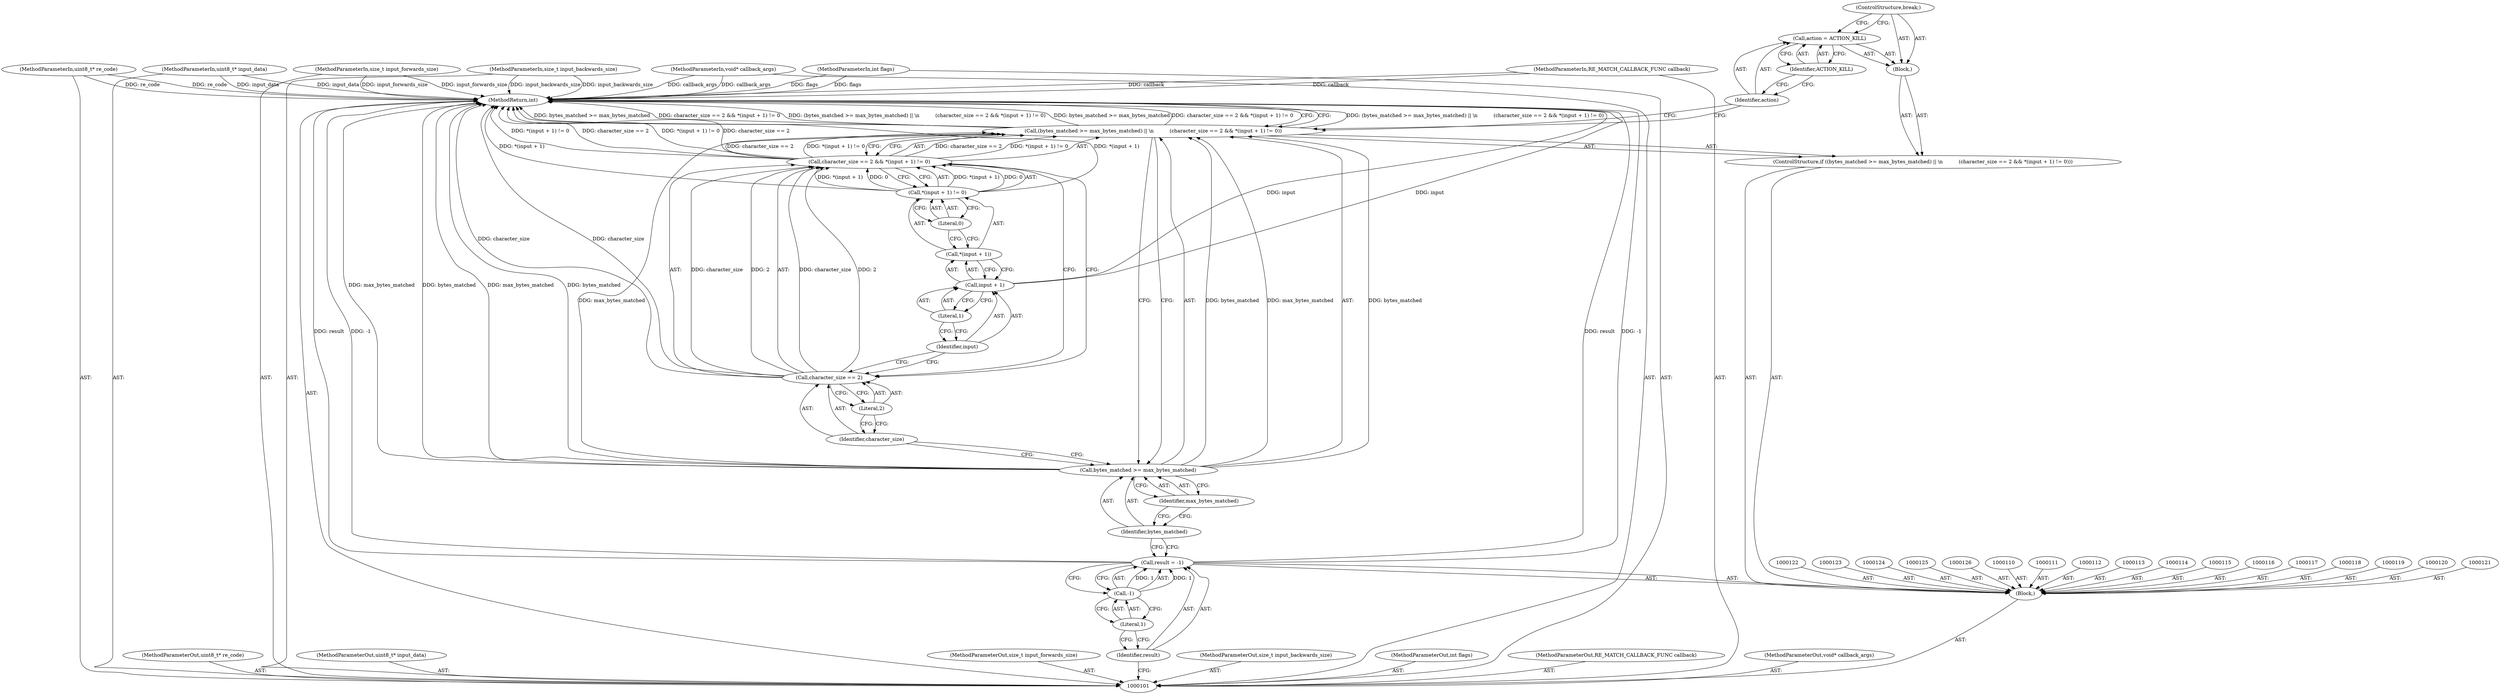 digraph "0_yara_83d799804648c2a0895d40a19835d9b757c6fa4e_0" {
"1000151" [label="(MethodReturn,int)"];
"1000102" [label="(MethodParameterIn,uint8_t* re_code)"];
"1000273" [label="(MethodParameterOut,uint8_t* re_code)"];
"1000129" [label="(Call,-1)"];
"1000130" [label="(Literal,1)"];
"1000127" [label="(Call,result = -1)"];
"1000128" [label="(Identifier,result)"];
"1000103" [label="(MethodParameterIn,uint8_t* input_data)"];
"1000274" [label="(MethodParameterOut,uint8_t* input_data)"];
"1000132" [label="(Call,(bytes_matched >= max_bytes_matched) || \\n          (character_size == 2 && *(input + 1) != 0))"];
"1000133" [label="(Call,bytes_matched >= max_bytes_matched)"];
"1000134" [label="(Identifier,bytes_matched)"];
"1000135" [label="(Identifier,max_bytes_matched)"];
"1000131" [label="(ControlStructure,if ((bytes_matched >= max_bytes_matched) || \\n          (character_size == 2 && *(input + 1) != 0)))"];
"1000136" [label="(Call,character_size == 2 && *(input + 1) != 0)"];
"1000137" [label="(Call,character_size == 2)"];
"1000138" [label="(Identifier,character_size)"];
"1000139" [label="(Literal,2)"];
"1000140" [label="(Call,*(input + 1) != 0)"];
"1000141" [label="(Call,*(input + 1))"];
"1000142" [label="(Call,input + 1)"];
"1000143" [label="(Identifier,input)"];
"1000144" [label="(Literal,1)"];
"1000145" [label="(Literal,0)"];
"1000146" [label="(Block,)"];
"1000149" [label="(Identifier,ACTION_KILL)"];
"1000147" [label="(Call,action = ACTION_KILL)"];
"1000148" [label="(Identifier,action)"];
"1000104" [label="(MethodParameterIn,size_t input_forwards_size)"];
"1000275" [label="(MethodParameterOut,size_t input_forwards_size)"];
"1000150" [label="(ControlStructure,break;)"];
"1000105" [label="(MethodParameterIn,size_t input_backwards_size)"];
"1000276" [label="(MethodParameterOut,size_t input_backwards_size)"];
"1000106" [label="(MethodParameterIn,int flags)"];
"1000277" [label="(MethodParameterOut,int flags)"];
"1000107" [label="(MethodParameterIn,RE_MATCH_CALLBACK_FUNC callback)"];
"1000278" [label="(MethodParameterOut,RE_MATCH_CALLBACK_FUNC callback)"];
"1000108" [label="(MethodParameterIn,void* callback_args)"];
"1000279" [label="(MethodParameterOut,void* callback_args)"];
"1000109" [label="(Block,)"];
"1000151" -> "1000101"  [label="AST: "];
"1000151" -> "1000132"  [label="CFG: "];
"1000108" -> "1000151"  [label="DDG: callback_args"];
"1000107" -> "1000151"  [label="DDG: callback"];
"1000104" -> "1000151"  [label="DDG: input_forwards_size"];
"1000105" -> "1000151"  [label="DDG: input_backwards_size"];
"1000136" -> "1000151"  [label="DDG: *(input + 1) != 0"];
"1000136" -> "1000151"  [label="DDG: character_size == 2"];
"1000133" -> "1000151"  [label="DDG: max_bytes_matched"];
"1000133" -> "1000151"  [label="DDG: bytes_matched"];
"1000132" -> "1000151"  [label="DDG: (bytes_matched >= max_bytes_matched) || \\n          (character_size == 2 && *(input + 1) != 0)"];
"1000132" -> "1000151"  [label="DDG: bytes_matched >= max_bytes_matched"];
"1000132" -> "1000151"  [label="DDG: character_size == 2 && *(input + 1) != 0"];
"1000140" -> "1000151"  [label="DDG: *(input + 1)"];
"1000127" -> "1000151"  [label="DDG: -1"];
"1000127" -> "1000151"  [label="DDG: result"];
"1000103" -> "1000151"  [label="DDG: input_data"];
"1000102" -> "1000151"  [label="DDG: re_code"];
"1000142" -> "1000151"  [label="DDG: input"];
"1000137" -> "1000151"  [label="DDG: character_size"];
"1000106" -> "1000151"  [label="DDG: flags"];
"1000102" -> "1000101"  [label="AST: "];
"1000102" -> "1000151"  [label="DDG: re_code"];
"1000273" -> "1000101"  [label="AST: "];
"1000129" -> "1000127"  [label="AST: "];
"1000129" -> "1000130"  [label="CFG: "];
"1000130" -> "1000129"  [label="AST: "];
"1000127" -> "1000129"  [label="CFG: "];
"1000129" -> "1000127"  [label="DDG: 1"];
"1000130" -> "1000129"  [label="AST: "];
"1000130" -> "1000128"  [label="CFG: "];
"1000129" -> "1000130"  [label="CFG: "];
"1000127" -> "1000109"  [label="AST: "];
"1000127" -> "1000129"  [label="CFG: "];
"1000128" -> "1000127"  [label="AST: "];
"1000129" -> "1000127"  [label="AST: "];
"1000134" -> "1000127"  [label="CFG: "];
"1000127" -> "1000151"  [label="DDG: -1"];
"1000127" -> "1000151"  [label="DDG: result"];
"1000129" -> "1000127"  [label="DDG: 1"];
"1000128" -> "1000127"  [label="AST: "];
"1000128" -> "1000101"  [label="CFG: "];
"1000130" -> "1000128"  [label="CFG: "];
"1000103" -> "1000101"  [label="AST: "];
"1000103" -> "1000151"  [label="DDG: input_data"];
"1000274" -> "1000101"  [label="AST: "];
"1000132" -> "1000131"  [label="AST: "];
"1000132" -> "1000133"  [label="CFG: "];
"1000132" -> "1000136"  [label="CFG: "];
"1000133" -> "1000132"  [label="AST: "];
"1000136" -> "1000132"  [label="AST: "];
"1000148" -> "1000132"  [label="CFG: "];
"1000151" -> "1000132"  [label="CFG: "];
"1000132" -> "1000151"  [label="DDG: (bytes_matched >= max_bytes_matched) || \\n          (character_size == 2 && *(input + 1) != 0)"];
"1000132" -> "1000151"  [label="DDG: bytes_matched >= max_bytes_matched"];
"1000132" -> "1000151"  [label="DDG: character_size == 2 && *(input + 1) != 0"];
"1000133" -> "1000132"  [label="DDG: bytes_matched"];
"1000133" -> "1000132"  [label="DDG: max_bytes_matched"];
"1000136" -> "1000132"  [label="DDG: character_size == 2"];
"1000136" -> "1000132"  [label="DDG: *(input + 1) != 0"];
"1000133" -> "1000132"  [label="AST: "];
"1000133" -> "1000135"  [label="CFG: "];
"1000134" -> "1000133"  [label="AST: "];
"1000135" -> "1000133"  [label="AST: "];
"1000138" -> "1000133"  [label="CFG: "];
"1000132" -> "1000133"  [label="CFG: "];
"1000133" -> "1000151"  [label="DDG: max_bytes_matched"];
"1000133" -> "1000151"  [label="DDG: bytes_matched"];
"1000133" -> "1000132"  [label="DDG: bytes_matched"];
"1000133" -> "1000132"  [label="DDG: max_bytes_matched"];
"1000134" -> "1000133"  [label="AST: "];
"1000134" -> "1000127"  [label="CFG: "];
"1000135" -> "1000134"  [label="CFG: "];
"1000135" -> "1000133"  [label="AST: "];
"1000135" -> "1000134"  [label="CFG: "];
"1000133" -> "1000135"  [label="CFG: "];
"1000131" -> "1000109"  [label="AST: "];
"1000132" -> "1000131"  [label="AST: "];
"1000146" -> "1000131"  [label="AST: "];
"1000136" -> "1000132"  [label="AST: "];
"1000136" -> "1000137"  [label="CFG: "];
"1000136" -> "1000140"  [label="CFG: "];
"1000137" -> "1000136"  [label="AST: "];
"1000140" -> "1000136"  [label="AST: "];
"1000132" -> "1000136"  [label="CFG: "];
"1000136" -> "1000151"  [label="DDG: *(input + 1) != 0"];
"1000136" -> "1000151"  [label="DDG: character_size == 2"];
"1000136" -> "1000132"  [label="DDG: character_size == 2"];
"1000136" -> "1000132"  [label="DDG: *(input + 1) != 0"];
"1000137" -> "1000136"  [label="DDG: character_size"];
"1000137" -> "1000136"  [label="DDG: 2"];
"1000140" -> "1000136"  [label="DDG: *(input + 1)"];
"1000140" -> "1000136"  [label="DDG: 0"];
"1000137" -> "1000136"  [label="AST: "];
"1000137" -> "1000139"  [label="CFG: "];
"1000138" -> "1000137"  [label="AST: "];
"1000139" -> "1000137"  [label="AST: "];
"1000143" -> "1000137"  [label="CFG: "];
"1000136" -> "1000137"  [label="CFG: "];
"1000137" -> "1000151"  [label="DDG: character_size"];
"1000137" -> "1000136"  [label="DDG: character_size"];
"1000137" -> "1000136"  [label="DDG: 2"];
"1000138" -> "1000137"  [label="AST: "];
"1000138" -> "1000133"  [label="CFG: "];
"1000139" -> "1000138"  [label="CFG: "];
"1000139" -> "1000137"  [label="AST: "];
"1000139" -> "1000138"  [label="CFG: "];
"1000137" -> "1000139"  [label="CFG: "];
"1000140" -> "1000136"  [label="AST: "];
"1000140" -> "1000145"  [label="CFG: "];
"1000141" -> "1000140"  [label="AST: "];
"1000145" -> "1000140"  [label="AST: "];
"1000136" -> "1000140"  [label="CFG: "];
"1000140" -> "1000151"  [label="DDG: *(input + 1)"];
"1000140" -> "1000136"  [label="DDG: *(input + 1)"];
"1000140" -> "1000136"  [label="DDG: 0"];
"1000141" -> "1000140"  [label="AST: "];
"1000141" -> "1000142"  [label="CFG: "];
"1000142" -> "1000141"  [label="AST: "];
"1000145" -> "1000141"  [label="CFG: "];
"1000142" -> "1000141"  [label="AST: "];
"1000142" -> "1000144"  [label="CFG: "];
"1000143" -> "1000142"  [label="AST: "];
"1000144" -> "1000142"  [label="AST: "];
"1000141" -> "1000142"  [label="CFG: "];
"1000142" -> "1000151"  [label="DDG: input"];
"1000143" -> "1000142"  [label="AST: "];
"1000143" -> "1000137"  [label="CFG: "];
"1000144" -> "1000143"  [label="CFG: "];
"1000144" -> "1000142"  [label="AST: "];
"1000144" -> "1000143"  [label="CFG: "];
"1000142" -> "1000144"  [label="CFG: "];
"1000145" -> "1000140"  [label="AST: "];
"1000145" -> "1000141"  [label="CFG: "];
"1000140" -> "1000145"  [label="CFG: "];
"1000146" -> "1000131"  [label="AST: "];
"1000147" -> "1000146"  [label="AST: "];
"1000150" -> "1000146"  [label="AST: "];
"1000149" -> "1000147"  [label="AST: "];
"1000149" -> "1000148"  [label="CFG: "];
"1000147" -> "1000149"  [label="CFG: "];
"1000147" -> "1000146"  [label="AST: "];
"1000147" -> "1000149"  [label="CFG: "];
"1000148" -> "1000147"  [label="AST: "];
"1000149" -> "1000147"  [label="AST: "];
"1000150" -> "1000147"  [label="CFG: "];
"1000148" -> "1000147"  [label="AST: "];
"1000148" -> "1000132"  [label="CFG: "];
"1000149" -> "1000148"  [label="CFG: "];
"1000104" -> "1000101"  [label="AST: "];
"1000104" -> "1000151"  [label="DDG: input_forwards_size"];
"1000275" -> "1000101"  [label="AST: "];
"1000150" -> "1000146"  [label="AST: "];
"1000150" -> "1000147"  [label="CFG: "];
"1000105" -> "1000101"  [label="AST: "];
"1000105" -> "1000151"  [label="DDG: input_backwards_size"];
"1000276" -> "1000101"  [label="AST: "];
"1000106" -> "1000101"  [label="AST: "];
"1000106" -> "1000151"  [label="DDG: flags"];
"1000277" -> "1000101"  [label="AST: "];
"1000107" -> "1000101"  [label="AST: "];
"1000107" -> "1000151"  [label="DDG: callback"];
"1000278" -> "1000101"  [label="AST: "];
"1000108" -> "1000101"  [label="AST: "];
"1000108" -> "1000151"  [label="DDG: callback_args"];
"1000279" -> "1000101"  [label="AST: "];
"1000109" -> "1000101"  [label="AST: "];
"1000110" -> "1000109"  [label="AST: "];
"1000111" -> "1000109"  [label="AST: "];
"1000112" -> "1000109"  [label="AST: "];
"1000113" -> "1000109"  [label="AST: "];
"1000114" -> "1000109"  [label="AST: "];
"1000115" -> "1000109"  [label="AST: "];
"1000116" -> "1000109"  [label="AST: "];
"1000117" -> "1000109"  [label="AST: "];
"1000118" -> "1000109"  [label="AST: "];
"1000119" -> "1000109"  [label="AST: "];
"1000120" -> "1000109"  [label="AST: "];
"1000121" -> "1000109"  [label="AST: "];
"1000122" -> "1000109"  [label="AST: "];
"1000123" -> "1000109"  [label="AST: "];
"1000124" -> "1000109"  [label="AST: "];
"1000125" -> "1000109"  [label="AST: "];
"1000126" -> "1000109"  [label="AST: "];
"1000127" -> "1000109"  [label="AST: "];
"1000131" -> "1000109"  [label="AST: "];
}
